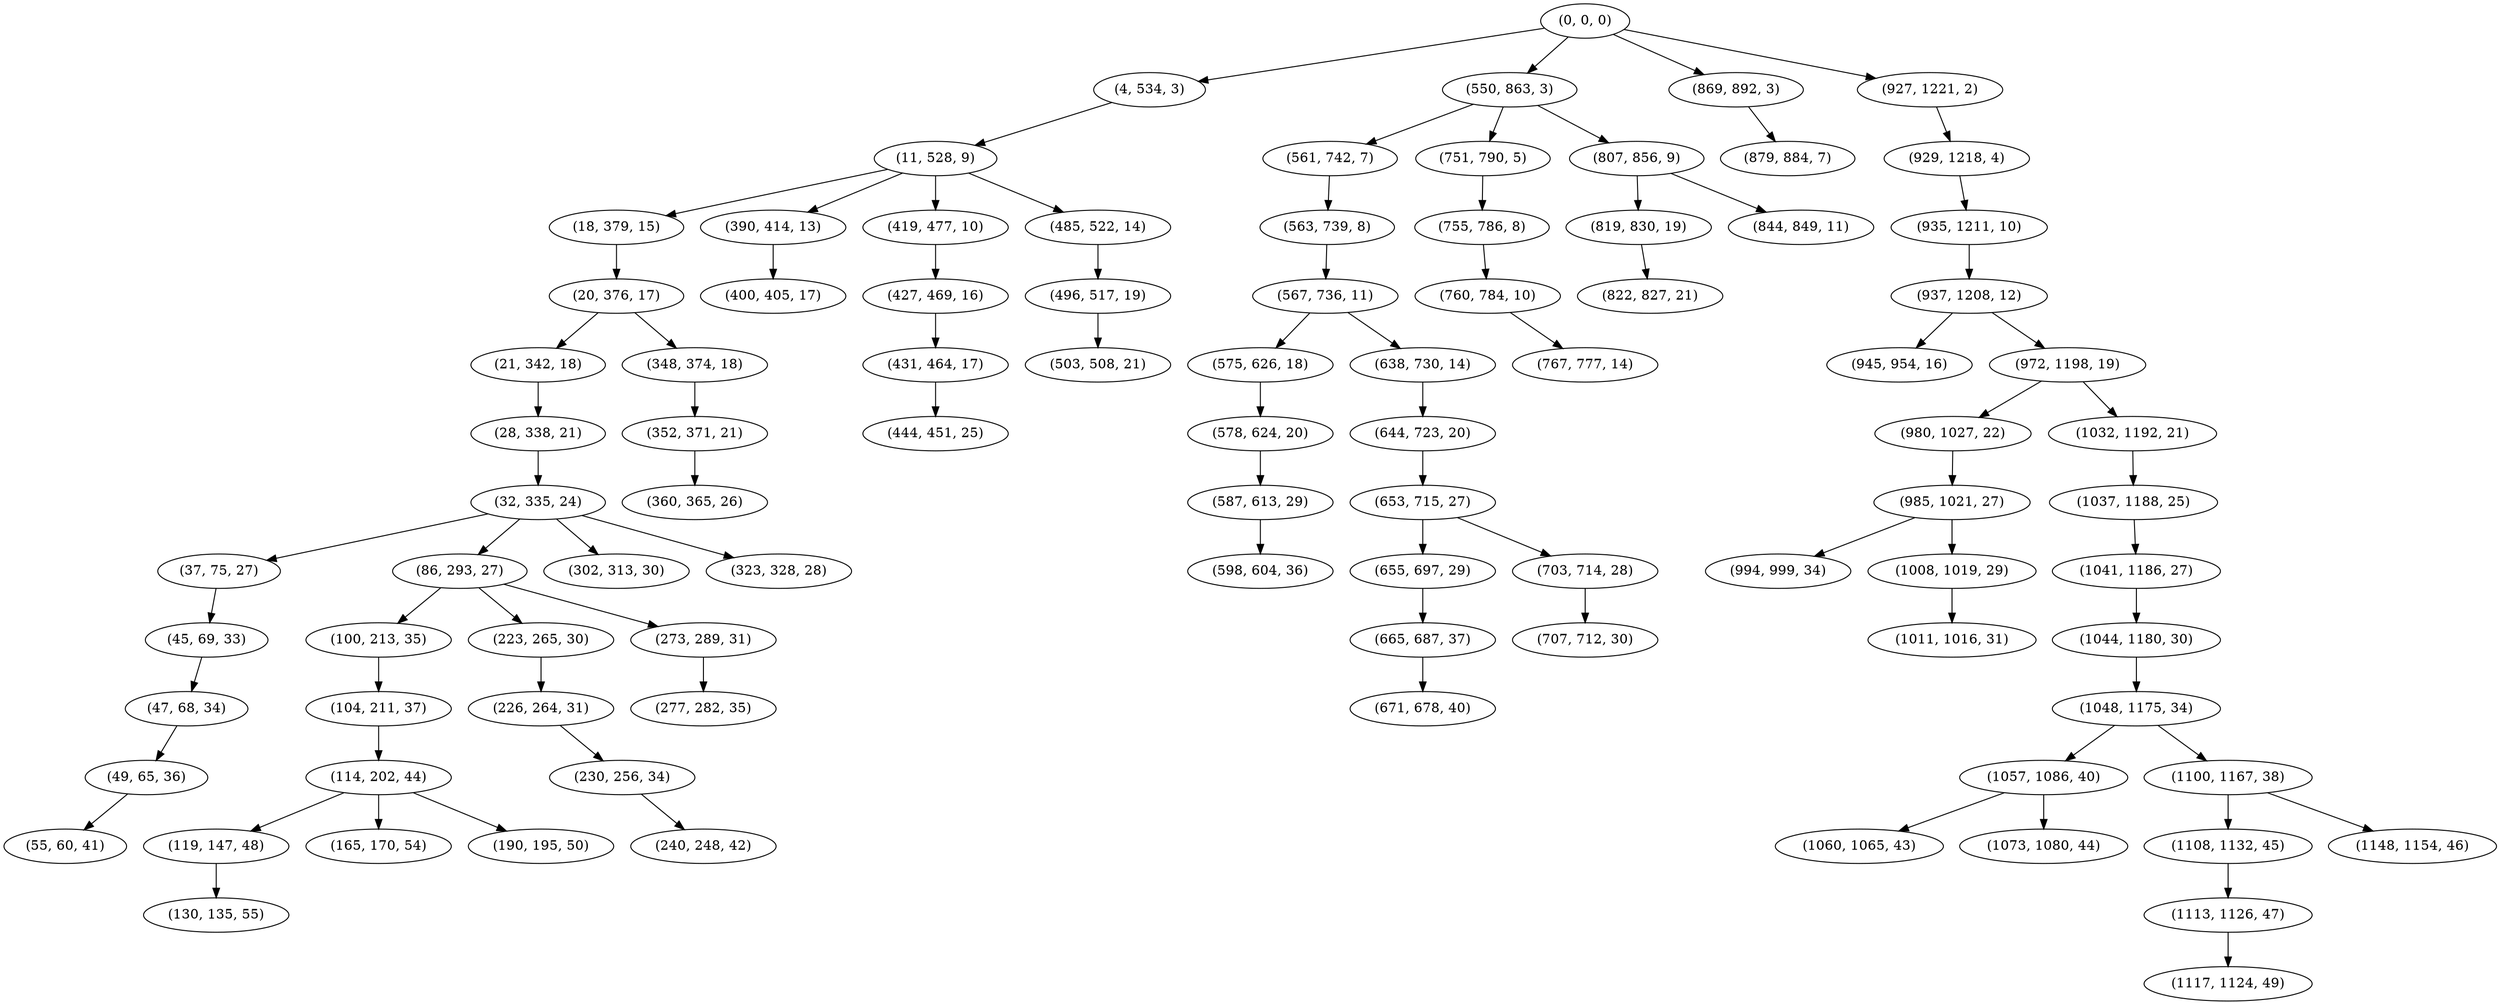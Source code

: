 digraph tree {
    "(0, 0, 0)";
    "(4, 534, 3)";
    "(11, 528, 9)";
    "(18, 379, 15)";
    "(20, 376, 17)";
    "(21, 342, 18)";
    "(28, 338, 21)";
    "(32, 335, 24)";
    "(37, 75, 27)";
    "(45, 69, 33)";
    "(47, 68, 34)";
    "(49, 65, 36)";
    "(55, 60, 41)";
    "(86, 293, 27)";
    "(100, 213, 35)";
    "(104, 211, 37)";
    "(114, 202, 44)";
    "(119, 147, 48)";
    "(130, 135, 55)";
    "(165, 170, 54)";
    "(190, 195, 50)";
    "(223, 265, 30)";
    "(226, 264, 31)";
    "(230, 256, 34)";
    "(240, 248, 42)";
    "(273, 289, 31)";
    "(277, 282, 35)";
    "(302, 313, 30)";
    "(323, 328, 28)";
    "(348, 374, 18)";
    "(352, 371, 21)";
    "(360, 365, 26)";
    "(390, 414, 13)";
    "(400, 405, 17)";
    "(419, 477, 10)";
    "(427, 469, 16)";
    "(431, 464, 17)";
    "(444, 451, 25)";
    "(485, 522, 14)";
    "(496, 517, 19)";
    "(503, 508, 21)";
    "(550, 863, 3)";
    "(561, 742, 7)";
    "(563, 739, 8)";
    "(567, 736, 11)";
    "(575, 626, 18)";
    "(578, 624, 20)";
    "(587, 613, 29)";
    "(598, 604, 36)";
    "(638, 730, 14)";
    "(644, 723, 20)";
    "(653, 715, 27)";
    "(655, 697, 29)";
    "(665, 687, 37)";
    "(671, 678, 40)";
    "(703, 714, 28)";
    "(707, 712, 30)";
    "(751, 790, 5)";
    "(755, 786, 8)";
    "(760, 784, 10)";
    "(767, 777, 14)";
    "(807, 856, 9)";
    "(819, 830, 19)";
    "(822, 827, 21)";
    "(844, 849, 11)";
    "(869, 892, 3)";
    "(879, 884, 7)";
    "(927, 1221, 2)";
    "(929, 1218, 4)";
    "(935, 1211, 10)";
    "(937, 1208, 12)";
    "(945, 954, 16)";
    "(972, 1198, 19)";
    "(980, 1027, 22)";
    "(985, 1021, 27)";
    "(994, 999, 34)";
    "(1008, 1019, 29)";
    "(1011, 1016, 31)";
    "(1032, 1192, 21)";
    "(1037, 1188, 25)";
    "(1041, 1186, 27)";
    "(1044, 1180, 30)";
    "(1048, 1175, 34)";
    "(1057, 1086, 40)";
    "(1060, 1065, 43)";
    "(1073, 1080, 44)";
    "(1100, 1167, 38)";
    "(1108, 1132, 45)";
    "(1113, 1126, 47)";
    "(1117, 1124, 49)";
    "(1148, 1154, 46)";
    "(0, 0, 0)" -> "(4, 534, 3)";
    "(0, 0, 0)" -> "(550, 863, 3)";
    "(0, 0, 0)" -> "(869, 892, 3)";
    "(0, 0, 0)" -> "(927, 1221, 2)";
    "(4, 534, 3)" -> "(11, 528, 9)";
    "(11, 528, 9)" -> "(18, 379, 15)";
    "(11, 528, 9)" -> "(390, 414, 13)";
    "(11, 528, 9)" -> "(419, 477, 10)";
    "(11, 528, 9)" -> "(485, 522, 14)";
    "(18, 379, 15)" -> "(20, 376, 17)";
    "(20, 376, 17)" -> "(21, 342, 18)";
    "(20, 376, 17)" -> "(348, 374, 18)";
    "(21, 342, 18)" -> "(28, 338, 21)";
    "(28, 338, 21)" -> "(32, 335, 24)";
    "(32, 335, 24)" -> "(37, 75, 27)";
    "(32, 335, 24)" -> "(86, 293, 27)";
    "(32, 335, 24)" -> "(302, 313, 30)";
    "(32, 335, 24)" -> "(323, 328, 28)";
    "(37, 75, 27)" -> "(45, 69, 33)";
    "(45, 69, 33)" -> "(47, 68, 34)";
    "(47, 68, 34)" -> "(49, 65, 36)";
    "(49, 65, 36)" -> "(55, 60, 41)";
    "(86, 293, 27)" -> "(100, 213, 35)";
    "(86, 293, 27)" -> "(223, 265, 30)";
    "(86, 293, 27)" -> "(273, 289, 31)";
    "(100, 213, 35)" -> "(104, 211, 37)";
    "(104, 211, 37)" -> "(114, 202, 44)";
    "(114, 202, 44)" -> "(119, 147, 48)";
    "(114, 202, 44)" -> "(165, 170, 54)";
    "(114, 202, 44)" -> "(190, 195, 50)";
    "(119, 147, 48)" -> "(130, 135, 55)";
    "(223, 265, 30)" -> "(226, 264, 31)";
    "(226, 264, 31)" -> "(230, 256, 34)";
    "(230, 256, 34)" -> "(240, 248, 42)";
    "(273, 289, 31)" -> "(277, 282, 35)";
    "(348, 374, 18)" -> "(352, 371, 21)";
    "(352, 371, 21)" -> "(360, 365, 26)";
    "(390, 414, 13)" -> "(400, 405, 17)";
    "(419, 477, 10)" -> "(427, 469, 16)";
    "(427, 469, 16)" -> "(431, 464, 17)";
    "(431, 464, 17)" -> "(444, 451, 25)";
    "(485, 522, 14)" -> "(496, 517, 19)";
    "(496, 517, 19)" -> "(503, 508, 21)";
    "(550, 863, 3)" -> "(561, 742, 7)";
    "(550, 863, 3)" -> "(751, 790, 5)";
    "(550, 863, 3)" -> "(807, 856, 9)";
    "(561, 742, 7)" -> "(563, 739, 8)";
    "(563, 739, 8)" -> "(567, 736, 11)";
    "(567, 736, 11)" -> "(575, 626, 18)";
    "(567, 736, 11)" -> "(638, 730, 14)";
    "(575, 626, 18)" -> "(578, 624, 20)";
    "(578, 624, 20)" -> "(587, 613, 29)";
    "(587, 613, 29)" -> "(598, 604, 36)";
    "(638, 730, 14)" -> "(644, 723, 20)";
    "(644, 723, 20)" -> "(653, 715, 27)";
    "(653, 715, 27)" -> "(655, 697, 29)";
    "(653, 715, 27)" -> "(703, 714, 28)";
    "(655, 697, 29)" -> "(665, 687, 37)";
    "(665, 687, 37)" -> "(671, 678, 40)";
    "(703, 714, 28)" -> "(707, 712, 30)";
    "(751, 790, 5)" -> "(755, 786, 8)";
    "(755, 786, 8)" -> "(760, 784, 10)";
    "(760, 784, 10)" -> "(767, 777, 14)";
    "(807, 856, 9)" -> "(819, 830, 19)";
    "(807, 856, 9)" -> "(844, 849, 11)";
    "(819, 830, 19)" -> "(822, 827, 21)";
    "(869, 892, 3)" -> "(879, 884, 7)";
    "(927, 1221, 2)" -> "(929, 1218, 4)";
    "(929, 1218, 4)" -> "(935, 1211, 10)";
    "(935, 1211, 10)" -> "(937, 1208, 12)";
    "(937, 1208, 12)" -> "(945, 954, 16)";
    "(937, 1208, 12)" -> "(972, 1198, 19)";
    "(972, 1198, 19)" -> "(980, 1027, 22)";
    "(972, 1198, 19)" -> "(1032, 1192, 21)";
    "(980, 1027, 22)" -> "(985, 1021, 27)";
    "(985, 1021, 27)" -> "(994, 999, 34)";
    "(985, 1021, 27)" -> "(1008, 1019, 29)";
    "(1008, 1019, 29)" -> "(1011, 1016, 31)";
    "(1032, 1192, 21)" -> "(1037, 1188, 25)";
    "(1037, 1188, 25)" -> "(1041, 1186, 27)";
    "(1041, 1186, 27)" -> "(1044, 1180, 30)";
    "(1044, 1180, 30)" -> "(1048, 1175, 34)";
    "(1048, 1175, 34)" -> "(1057, 1086, 40)";
    "(1048, 1175, 34)" -> "(1100, 1167, 38)";
    "(1057, 1086, 40)" -> "(1060, 1065, 43)";
    "(1057, 1086, 40)" -> "(1073, 1080, 44)";
    "(1100, 1167, 38)" -> "(1108, 1132, 45)";
    "(1100, 1167, 38)" -> "(1148, 1154, 46)";
    "(1108, 1132, 45)" -> "(1113, 1126, 47)";
    "(1113, 1126, 47)" -> "(1117, 1124, 49)";
}
